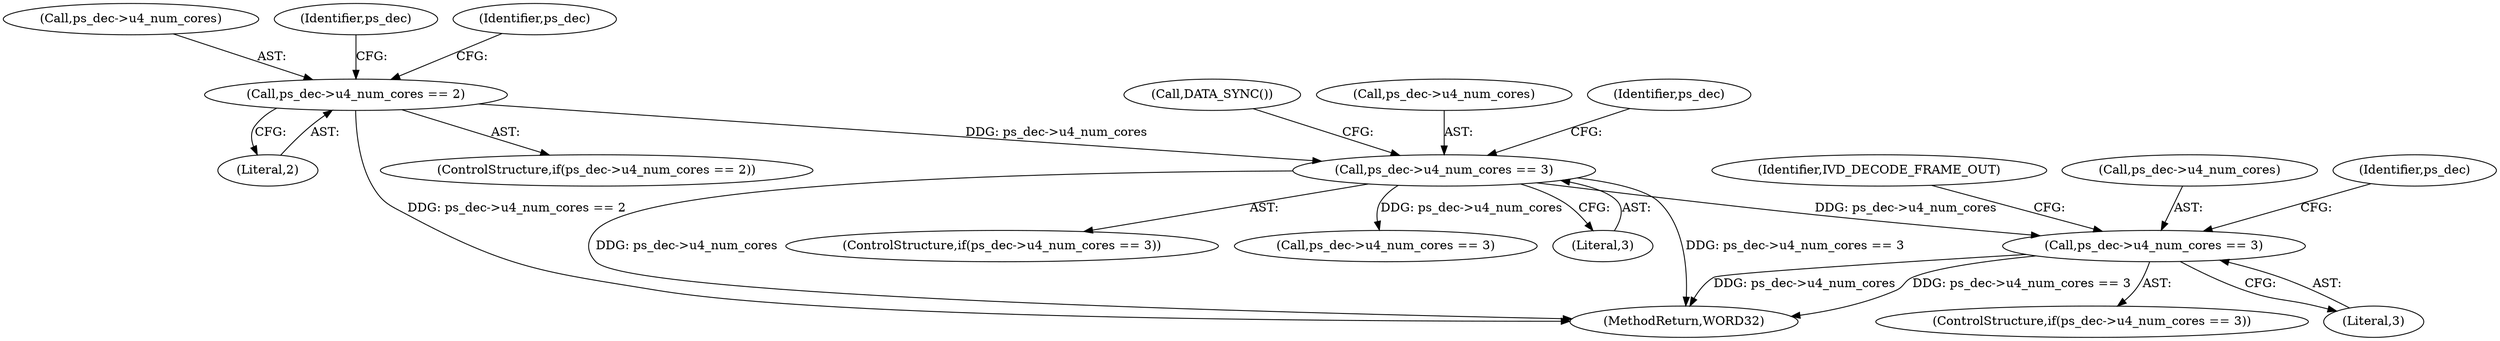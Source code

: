 digraph "0_Android_a78887bcffbc2995cf9ed72e0697acf560875e9e@pointer" {
"1001961" [label="(Call,ps_dec->u4_num_cores == 3)"];
"1001684" [label="(Call,ps_dec->u4_num_cores == 3)"];
"1001587" [label="(Call,ps_dec->u4_num_cores == 2)"];
"1001961" [label="(Call,ps_dec->u4_num_cores == 3)"];
"1001960" [label="(ControlStructure,if(ps_dec->u4_num_cores == 3))"];
"1001688" [label="(Literal,3)"];
"1001692" [label="(Call,DATA_SYNC())"];
"1001973" [label="(Identifier,IVD_DECODE_FRAME_OUT)"];
"1002129" [label="(MethodReturn,WORD32)"];
"1001587" [label="(Call,ps_dec->u4_num_cores == 2)"];
"1001683" [label="(ControlStructure,if(ps_dec->u4_num_cores == 3))"];
"1001685" [label="(Call,ps_dec->u4_num_cores)"];
"1001586" [label="(ControlStructure,if(ps_dec->u4_num_cores == 2))"];
"1001591" [label="(Literal,2)"];
"1001588" [label="(Call,ps_dec->u4_num_cores)"];
"1001597" [label="(Identifier,ps_dec)"];
"1001682" [label="(Identifier,ps_dec)"];
"1001962" [label="(Call,ps_dec->u4_num_cores)"];
"1001691" [label="(Identifier,ps_dec)"];
"1001968" [label="(Identifier,ps_dec)"];
"1001965" [label="(Literal,3)"];
"1001684" [label="(Call,ps_dec->u4_num_cores == 3)"];
"1001783" [label="(Call,ps_dec->u4_num_cores == 3)"];
"1001961" -> "1001960"  [label="AST: "];
"1001961" -> "1001965"  [label="CFG: "];
"1001962" -> "1001961"  [label="AST: "];
"1001965" -> "1001961"  [label="AST: "];
"1001968" -> "1001961"  [label="CFG: "];
"1001973" -> "1001961"  [label="CFG: "];
"1001961" -> "1002129"  [label="DDG: ps_dec->u4_num_cores"];
"1001961" -> "1002129"  [label="DDG: ps_dec->u4_num_cores == 3"];
"1001684" -> "1001961"  [label="DDG: ps_dec->u4_num_cores"];
"1001684" -> "1001683"  [label="AST: "];
"1001684" -> "1001688"  [label="CFG: "];
"1001685" -> "1001684"  [label="AST: "];
"1001688" -> "1001684"  [label="AST: "];
"1001691" -> "1001684"  [label="CFG: "];
"1001692" -> "1001684"  [label="CFG: "];
"1001684" -> "1002129"  [label="DDG: ps_dec->u4_num_cores == 3"];
"1001684" -> "1002129"  [label="DDG: ps_dec->u4_num_cores"];
"1001587" -> "1001684"  [label="DDG: ps_dec->u4_num_cores"];
"1001684" -> "1001783"  [label="DDG: ps_dec->u4_num_cores"];
"1001587" -> "1001586"  [label="AST: "];
"1001587" -> "1001591"  [label="CFG: "];
"1001588" -> "1001587"  [label="AST: "];
"1001591" -> "1001587"  [label="AST: "];
"1001597" -> "1001587"  [label="CFG: "];
"1001682" -> "1001587"  [label="CFG: "];
"1001587" -> "1002129"  [label="DDG: ps_dec->u4_num_cores == 2"];
}
